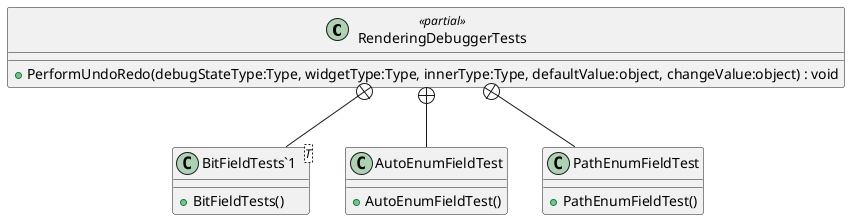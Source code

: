 @startuml
class RenderingDebuggerTests <<partial>> {
    + PerformUndoRedo(debugStateType:Type, widgetType:Type, innerType:Type, defaultValue:object, changeValue:object) : void
}
class "BitFieldTests`1"<T> {
    + BitFieldTests()
}
class AutoEnumFieldTest {
    + AutoEnumFieldTest()
}
class PathEnumFieldTest {
    + PathEnumFieldTest()
}
RenderingDebuggerTests +-- "BitFieldTests`1"
RenderingDebuggerTests +-- AutoEnumFieldTest
RenderingDebuggerTests +-- PathEnumFieldTest
@enduml
